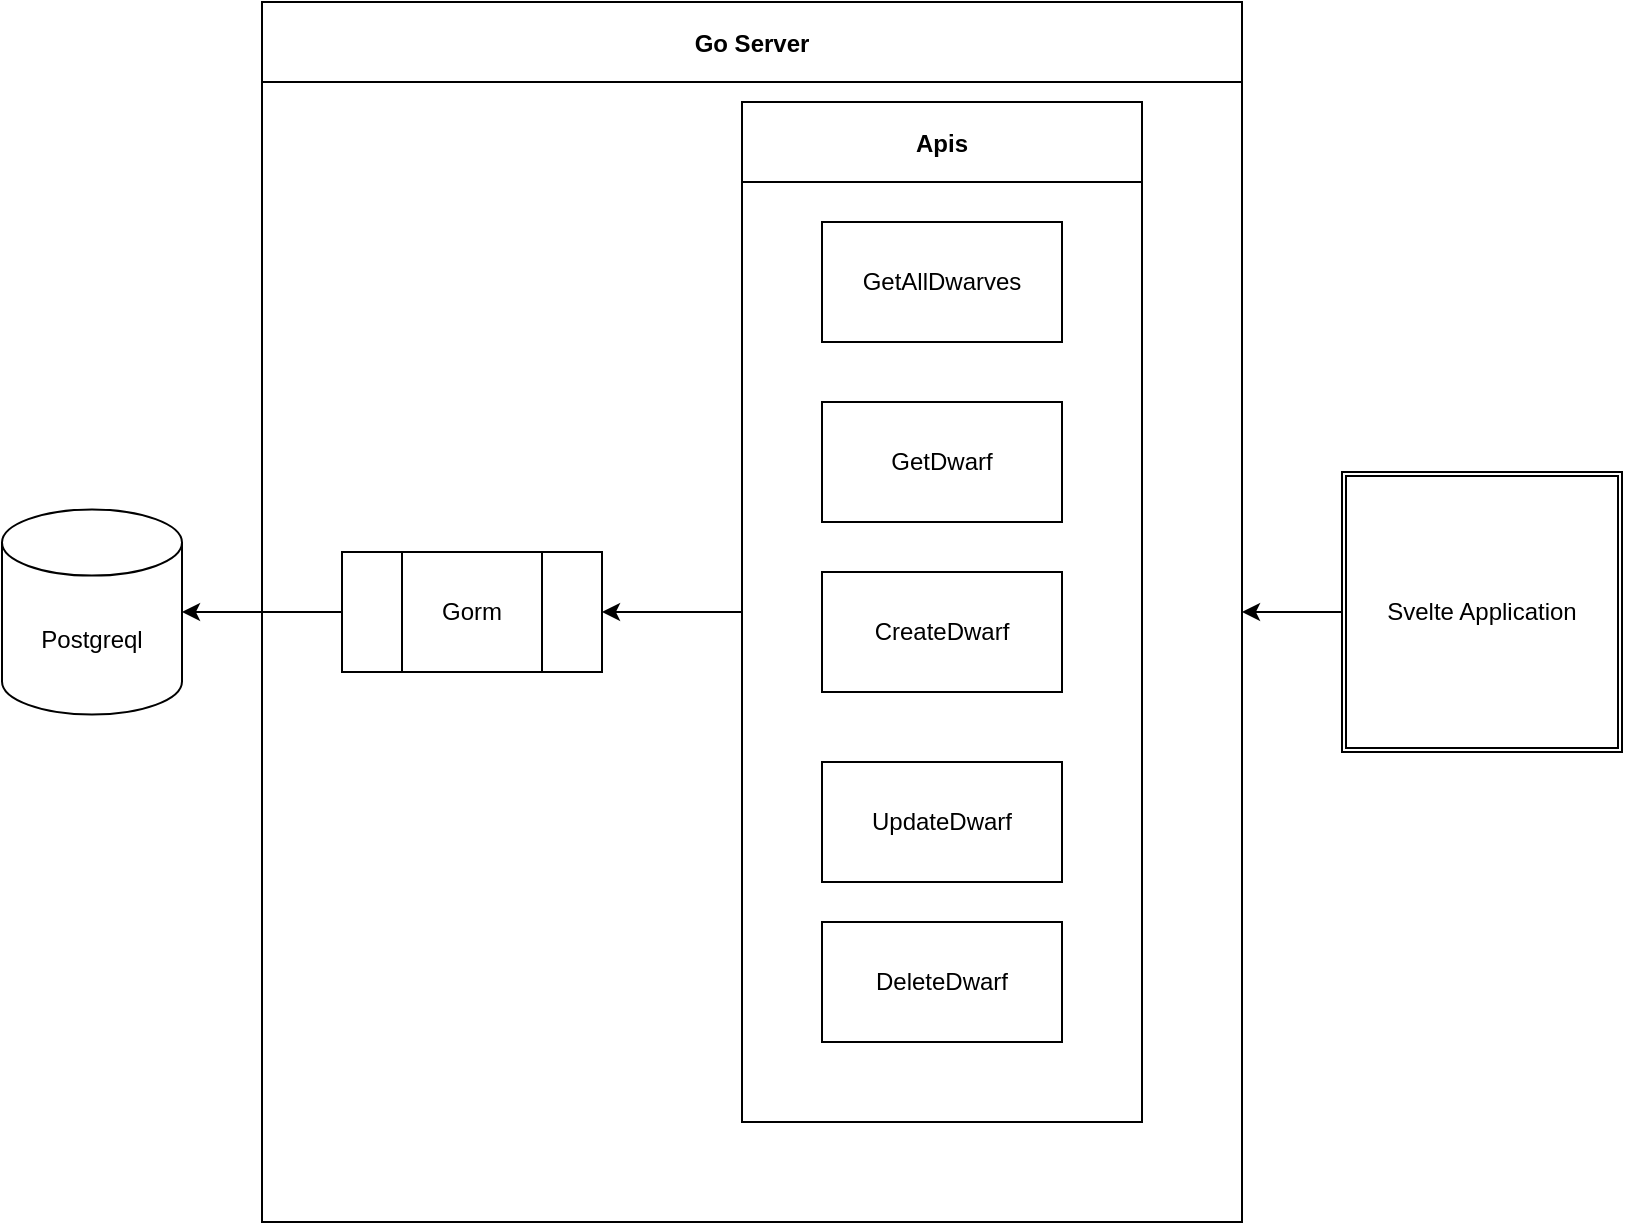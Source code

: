 <mxfile>
    <diagram id="tpftvoDPrC5vdotDRFQs" name="Page-1">
        <mxGraphModel dx="1766" dy="669" grid="1" gridSize="10" guides="1" tooltips="1" connect="1" arrows="1" fold="1" page="1" pageScale="1" pageWidth="850" pageHeight="1100" math="0" shadow="0">
            <root>
                <mxCell id="0"/>
                <mxCell id="1" parent="0"/>
                <mxCell id="2" value="Postgreql" style="shape=cylinder3;whiteSpace=wrap;html=1;boundedLbl=1;backgroundOutline=1;size=16.531;" parent="1" vertex="1">
                    <mxGeometry x="20" y="563.75" width="90" height="102.5" as="geometry"/>
                </mxCell>
                <mxCell id="40" value="Go Server" style="swimlane;startSize=40;" vertex="1" parent="1">
                    <mxGeometry x="150" y="310" width="490" height="610" as="geometry"/>
                </mxCell>
                <mxCell id="50" value="Gorm" style="shape=process;whiteSpace=wrap;html=1;backgroundOutline=1;size=0.231;" vertex="1" parent="40">
                    <mxGeometry x="40" y="275" width="130" height="60" as="geometry"/>
                </mxCell>
                <mxCell id="55" style="edgeStyle=none;html=1;exitX=0;exitY=0.5;exitDx=0;exitDy=0;entryX=1;entryY=0.5;entryDx=0;entryDy=0;" edge="1" parent="40" source="52" target="50">
                    <mxGeometry relative="1" as="geometry"/>
                </mxCell>
                <mxCell id="52" value="Apis" style="swimlane;startSize=40;" vertex="1" parent="40">
                    <mxGeometry x="240" y="50" width="200" height="510" as="geometry"/>
                </mxCell>
                <mxCell id="14" value="GetDwarf" style="whiteSpace=wrap;html=1;rounded=0;" vertex="1" parent="52">
                    <mxGeometry x="40" y="150" width="120" height="60" as="geometry"/>
                </mxCell>
                <mxCell id="13" value="GetAllDwarves" style="rounded=0;whiteSpace=wrap;html=1;" vertex="1" parent="52">
                    <mxGeometry x="40" y="60" width="120" height="60" as="geometry"/>
                </mxCell>
                <mxCell id="16" value="CreateDwarf" style="whiteSpace=wrap;html=1;rounded=0;" vertex="1" parent="52">
                    <mxGeometry x="40" y="235" width="120" height="60" as="geometry"/>
                </mxCell>
                <mxCell id="18" value="UpdateDwarf" style="whiteSpace=wrap;html=1;rounded=0;" vertex="1" parent="52">
                    <mxGeometry x="40" y="330" width="120" height="60" as="geometry"/>
                </mxCell>
                <mxCell id="20" value="DeleteDwarf" style="whiteSpace=wrap;html=1;rounded=0;" vertex="1" parent="52">
                    <mxGeometry x="40" y="410" width="120" height="60" as="geometry"/>
                </mxCell>
                <mxCell id="47" style="edgeStyle=none;html=1;exitX=0;exitY=0.5;exitDx=0;exitDy=0;entryX=1;entryY=0.5;entryDx=0;entryDy=0;" edge="1" parent="1" source="41" target="40">
                    <mxGeometry relative="1" as="geometry"/>
                </mxCell>
                <mxCell id="41" value="Svelte Application" style="shape=ext;double=1;whiteSpace=wrap;html=1;aspect=fixed;" vertex="1" parent="1">
                    <mxGeometry x="690" y="545" width="140" height="140" as="geometry"/>
                </mxCell>
                <mxCell id="51" style="edgeStyle=none;html=1;exitX=0;exitY=0.5;exitDx=0;exitDy=0;entryX=1;entryY=0.5;entryDx=0;entryDy=0;entryPerimeter=0;" edge="1" parent="1" source="50" target="2">
                    <mxGeometry relative="1" as="geometry"/>
                </mxCell>
            </root>
        </mxGraphModel>
    </diagram>
</mxfile>